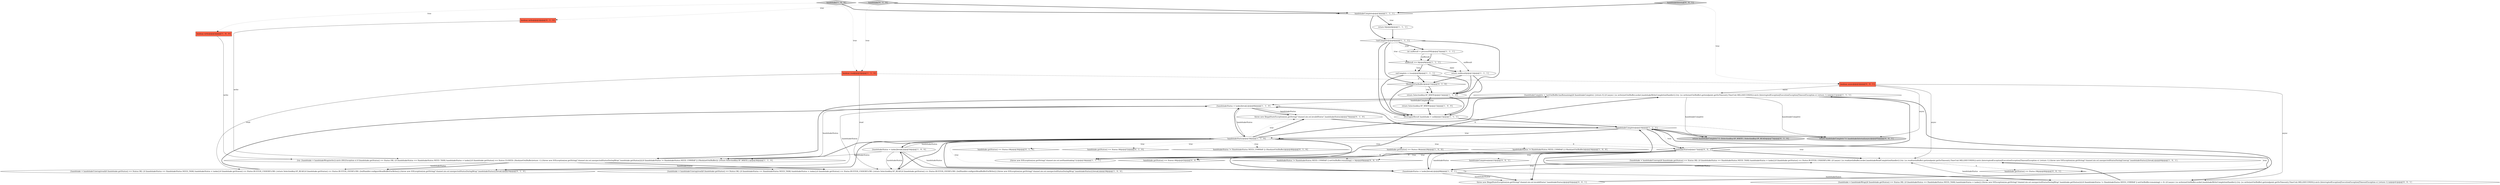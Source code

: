 digraph {
30 [style = filled, label = "return handshakeComplete? 0: (SelectionKey.OP_WRITE | SelectionKey.OP_READ)@@@73@@@['0', '1', '0']", fillcolor = lightgray, shape = ellipse image = "AAA0AAABBB2BBB"];
14 [style = filled, label = "SSLEngineResult handshake = null@@@15@@@['1', '1', '1']", fillcolor = white, shape = ellipse image = "AAA0AAABBB1BBB"];
25 [style = filled, label = "!flush(netOutBuffer)@@@15@@@['0', '1', '0']", fillcolor = white, shape = diamond image = "AAA0AAABBB2BBB"];
20 [style = filled, label = "{handshakeStatus = tasks()break}@@@66@@@['1', '1', '0']", fillcolor = white, shape = ellipse image = "AAA0AAABBB1BBB"];
12 [style = filled, label = "{handshake = handshakeUnwrap()if (handshake.getStatus() == Status.OK) {if (handshakeStatus == HandshakeStatus.NEED_TASK) handshakeStatus = tasks()}if (handshake.getStatus() == Status.BUFFER_UNDERFLOW) {if (async) {sc.read(netInBuffer,socket,handshakeReadCompletionHandler)}{try {sc.read(netInBuffer).get(endpoint.getSoTimeout(),TimeUnit.MILLISECONDS)}catch (InterruptedException|ExecutionException|TimeoutException e) }return 1}{throw new IOException(sm.getString(\"channel.nio.ssl.unexpectedStatusDuringUnwrap\",handshakeStatus))}break}@@@64@@@['1', '0', '1']", fillcolor = white, shape = ellipse image = "AAA0AAABBB1BBB"];
28 [style = filled, label = "handshake['0', '1', '0']", fillcolor = lightgray, shape = diamond image = "AAA0AAABBB2BBB"];
40 [style = filled, label = "boolean async@@@2@@@['0', '0', '1']", fillcolor = tomato, shape = box image = "AAA0AAABBB3BBB"];
19 [style = filled, label = "{handshakeStatus = tasks()break}@@@54@@@['1', '0', '0']", fillcolor = white, shape = ellipse image = "AAA0AAABBB1BBB"];
31 [style = filled, label = "throw new IllegalStateException(sm.getString(\"channel.nio.ssl.invalidStatus\",handshakeStatus))@@@70@@@['0', '1', '0']", fillcolor = white, shape = ellipse image = "AAA0AAABBB2BBB"];
34 [style = filled, label = "handshakeInternal['0', '0', '1']", fillcolor = lightgray, shape = diamond image = "AAA0AAABBB3BBB"];
37 [style = filled, label = "handshakeStatus != HandshakeStatus.NEED_UNWRAP || netOutBuffer.remaining() > 0@@@49@@@['0', '0', '1']", fillcolor = white, shape = diamond image = "AAA0AAABBB3BBB"];
6 [style = filled, label = "int sniResult = processSNI()@@@7@@@['1', '1', '1']", fillcolor = white, shape = ellipse image = "AAA0AAABBB1BBB"];
5 [style = filled, label = "{handshakeComplete = !netOutBuffer.hasRemaining()if (handshakeComplete) {return 0}{if (async) {sc.write(netOutBuffer,socket,handshakeWriteCompletionHandler)}{try {sc.write(netOutBuffer).get(endpoint.getSoTimeout(),TimeUnit.MILLISECONDS)}catch (InterruptedException|ExecutionException|TimeoutException e) }return 1}}@@@21@@@['1', '1', '1']", fillcolor = white, shape = ellipse image = "AAA0AAABBB1BBB"];
24 [style = filled, label = "{handshakeStatus = tasks()break}@@@88@@@['1', '0', '1']", fillcolor = white, shape = ellipse image = "AAA0AAABBB1BBB"];
2 [style = filled, label = "{try {handshake = handshakeWrap(write)}catch (SSLException e) if (handshake.getStatus() == Status.OK) {if (handshakeStatus == HandshakeStatus.NEED_TASK) handshakeStatus = tasks()}if (handshake.getStatus() == Status.CLOSED) {flush(netOutBuffer)return -1}{throw new IOException(sm.getString(\"channel.nio.ssl.unexpectedStatusDuringWrap\",handshake.getStatus()))}if (handshakeStatus != HandshakeStatus.NEED_UNWRAP || (!flush(netOutBuffer))) {return SelectionKey.OP_WRITE}}@@@26@@@['1', '1', '0']", fillcolor = white, shape = ellipse image = "AAA0AAABBB1BBB"];
27 [style = filled, label = "{handshake = handshakeUnwrap(read)if (handshake.getStatus() == Status.OK) {if (handshakeStatus == HandshakeStatus.NEED_TASK) handshakeStatus = tasks()}if (handshake.getStatus() == Status.BUFFER_UNDERFLOW) {return SelectionKey.OP_READ}if (handshake.getStatus() == Status.BUFFER_OVERFLOW) {bufHandler.configureReadBufferForWrite()}{throw new IOException(sm.getString(\"channel.nio.ssl.unexpectedStatusDuringWrap\",handshakeStatus))}break}@@@50@@@['0', '1', '0']", fillcolor = white, shape = ellipse image = "AAA0AAABBB2BBB"];
29 [style = filled, label = "boolean write@@@2@@@['0', '1', '0']", fillcolor = tomato, shape = box image = "AAA0AAABBB2BBB"];
22 [style = filled, label = "return 0@@@4@@@['1', '1', '1']", fillcolor = white, shape = ellipse image = "AAA0AAABBB1BBB"];
9 [style = filled, label = "handshakeStatus != HandshakeStatus.NEED_UNWRAP || (!flush(netOutBuffer))@@@34@@@['1', '0', '0']", fillcolor = white, shape = diamond image = "AAA0AAABBB1BBB"];
42 [style = filled, label = "handshakeComplete@@@23@@@['0', '0', '1']", fillcolor = white, shape = diamond image = "AAA0AAABBB3BBB"];
39 [style = filled, label = "handshakeStatus@@@17@@@['0', '0', '1']", fillcolor = white, shape = diamond image = "AAA0AAABBB3BBB"];
35 [style = filled, label = "{handshake = handshakeWrap()if (handshake.getStatus() == Status.OK) {if (handshakeStatus == HandshakeStatus.NEED_TASK) handshakeStatus = tasks()}{throw new IOException(sm.getString(\"channel.nio.ssl.unexpectedStatusDuringWrap\",handshake.getStatus()))}if (handshakeStatus != HandshakeStatus.NEED_UNWRAP || netOutBuffer.remaining() > 0) {if (async) {sc.write(netOutBuffer,socket,handshakeWriteCompletionHandler)}{try {sc.write(netOutBuffer).get(endpoint.getSoTimeout(),TimeUnit.MILLISECONDS)}catch (InterruptedException|ExecutionException|TimeoutException e) }return 1}}@@@41@@@['0', '0', '1']", fillcolor = white, shape = ellipse image = "AAA0AAABBB3BBB"];
4 [style = filled, label = "handshakeStatus@@@18@@@['1', '1', '0']", fillcolor = white, shape = diamond image = "AAA0AAABBB1BBB"];
26 [style = filled, label = "handshake.getStatus() == Status.OK@@@36@@@['0', '1', '0']", fillcolor = white, shape = diamond image = "AAA1AAABBB2BBB"];
23 [style = filled, label = "handshake.getStatus() == Status.OK@@@28@@@['1', '0', '0']", fillcolor = white, shape = diamond image = "AAA0AAABBB1BBB"];
8 [style = filled, label = "boolean write@@@2@@@['1', '0', '0']", fillcolor = tomato, shape = box image = "AAA0AAABBB1BBB"];
13 [style = filled, label = "!sniComplete@@@6@@@['1', '1', '1']", fillcolor = white, shape = diamond image = "AAA0AAABBB1BBB"];
36 [style = filled, label = "return handshakeComplete? 0: handshakeInternal(async)@@@95@@@['0', '0', '1']", fillcolor = lightgray, shape = ellipse image = "AAA0AAABBB3BBB"];
17 [style = filled, label = "handshakeComplete@@@3@@@['1', '1', '1']", fillcolor = white, shape = diamond image = "AAA0AAABBB1BBB"];
41 [style = filled, label = "handshake.getStatus() == Status.OK@@@43@@@['0', '0', '1']", fillcolor = white, shape = diamond image = "AAA0AAABBB3BBB"];
3 [style = filled, label = "sniResult == 0@@@8@@@['1', '1', '1']", fillcolor = white, shape = diamond image = "AAA0AAABBB1BBB"];
10 [style = filled, label = "return SelectionKey.OP_WRITE@@@15@@@['1', '1', '0']", fillcolor = white, shape = ellipse image = "AAA0AAABBB1BBB"];
21 [style = filled, label = "handshake['1', '0', '0']", fillcolor = lightgray, shape = diamond image = "AAA0AAABBB1BBB"];
43 [style = filled, label = "throw new IllegalStateException(sm.getString(\"channel.nio.ssl.invalidStatus\",handshakeStatus))@@@92@@@['0', '0', '1']", fillcolor = white, shape = ellipse image = "AAA0AAABBB3BBB"];
38 [style = filled, label = "handshake.getStatus() == Status.OK@@@66@@@['0', '0', '1']", fillcolor = white, shape = diamond image = "AAA0AAABBB3BBB"];
32 [style = filled, label = "handshake.getStatus() == Status.OK@@@52@@@['0', '1', '0']", fillcolor = white, shape = diamond image = "AAA0AAABBB2BBB"];
33 [style = filled, label = "handshakeStatus != HandshakeStatus.NEED_UNWRAP || (!flush(netOutBuffer))@@@46@@@['0', '1', '0']", fillcolor = white, shape = diamond image = "AAA0AAABBB2BBB"];
1 [style = filled, label = "{handshake = handshakeUnwrap(read)if (handshake.getStatus() == Status.OK) {if (handshakeStatus == HandshakeStatus.NEED_TASK) handshakeStatus = tasks()}if (handshake.getStatus() == Status.BUFFER_UNDERFLOW) {return SelectionKey.OP_READ}if (handshake.getStatus() == Status.BUFFER_OVERFLOW) {bufHandler.configureReadBufferForWrite()}{throw new IOException(sm.getString(\"channel.nio.ssl.unexpectedStatusDuringWrap\",handshakeStatus))}break}@@@38@@@['1', '0', '0']", fillcolor = white, shape = ellipse image = "AAA0AAABBB1BBB"];
11 [style = filled, label = "!handshakeComplete@@@16@@@['1', '1', '1']", fillcolor = white, shape = diamond image = "AAA0AAABBB1BBB"];
18 [style = filled, label = "{throw new IOException(sm.getString(\"channel.nio.ssl.notHandshaking\"))}@@@18@@@['1', '1', '1']", fillcolor = white, shape = ellipse image = "AAA0AAABBB1BBB"];
15 [style = filled, label = "boolean read@@@2@@@['1', '1', '0']", fillcolor = tomato, shape = box image = "AAA0AAABBB1BBB"];
0 [style = filled, label = "return sniResult@@@12@@@['1', '1', '1']", fillcolor = white, shape = ellipse image = "AAA0AAABBB1BBB"];
16 [style = filled, label = "sniComplete = true@@@9@@@['1', '1', '1']", fillcolor = white, shape = ellipse image = "AAA0AAABBB1BBB"];
7 [style = filled, label = "return SelectionKey.OP_WRITE@@@15@@@['1', '0', '0']", fillcolor = white, shape = ellipse image = "AAA0AAABBB1BBB"];
5->36 [style = solid, label="handshakeComplete"];
11->4 [style = bold, label=""];
43->11 [style = bold, label=""];
8->2 [style = solid, label="write"];
35->12 [style = solid, label="handshakeStatus"];
34->40 [style = dotted, label="true"];
39->38 [style = dotted, label="true"];
4->12 [style = dotted, label="true"];
25->10 [style = bold, label=""];
13->25 [style = bold, label=""];
39->5 [style = bold, label=""];
40->35 [style = solid, label="async"];
13->6 [style = bold, label=""];
4->26 [style = dotted, label="true"];
0->25 [style = bold, label=""];
10->7 [style = dotted, label="true"];
14->11 [style = bold, label=""];
39->18 [style = bold, label=""];
12->24 [style = bold, label=""];
20->31 [style = solid, label="handshakeStatus"];
4->2 [style = bold, label=""];
4->24 [style = bold, label=""];
4->19 [style = bold, label=""];
39->24 [style = bold, label=""];
17->13 [style = bold, label=""];
15->27 [style = solid, label="read"];
2->1 [style = bold, label=""];
39->43 [style = dotted, label="true"];
11->36 [style = bold, label=""];
11->4 [style = dotted, label="true"];
4->9 [style = dotted, label="true"];
17->22 [style = bold, label=""];
5->20 [style = solid, label="handshakeComplete"];
13->10 [style = bold, label=""];
3->16 [style = dotted, label="true"];
22->13 [style = bold, label=""];
11->20 [style = bold, label=""];
20->4 [style = solid, label="handshakeStatus"];
16->25 [style = bold, label=""];
20->31 [style = bold, label=""];
39->35 [style = bold, label=""];
25->14 [style = bold, label=""];
24->11 [style = bold, label=""];
5->30 [style = solid, label="handshakeComplete"];
25->10 [style = dotted, label="true"];
27->20 [style = bold, label=""];
34->17 [style = bold, label=""];
21->15 [style = dotted, label="true"];
4->1 [style = bold, label=""];
7->14 [style = bold, label=""];
2->27 [style = solid, label="handshakeStatus"];
11->30 [style = bold, label=""];
10->7 [style = bold, label=""];
15->40 [style = dashed, label="0"];
13->3 [style = dotted, label="true"];
19->2 [style = solid, label="handshakeStatus"];
2->27 [style = bold, label=""];
11->39 [style = dotted, label="true"];
4->31 [style = bold, label=""];
20->36 [style = dashed, label="0"];
17->22 [style = dotted, label="true"];
0->14 [style = bold, label=""];
4->32 [style = dotted, label="true"];
28->29 [style = dotted, label="true"];
6->0 [style = solid, label="sniResult"];
10->14 [style = bold, label=""];
28->17 [style = bold, label=""];
13->6 [style = dotted, label="true"];
31->11 [style = bold, label=""];
20->2 [style = solid, label="handshakeStatus"];
4->39 [style = dashed, label="0"];
9->37 [style = dashed, label="0"];
12->38 [style = dashed, label="0"];
39->42 [style = dotted, label="true"];
4->27 [style = bold, label=""];
39->43 [style = bold, label=""];
4->24 [style = dotted, label="true"];
19->24 [style = bold, label=""];
5->35 [style = bold, label=""];
19->4 [style = solid, label="handshakeStatus"];
16->10 [style = bold, label=""];
23->41 [style = dashed, label="0"];
19->24 [style = solid, label="handshakeStatus"];
6->3 [style = bold, label=""];
24->43 [style = solid, label="handshakeStatus"];
21->8 [style = dotted, label="true"];
4->23 [style = dotted, label="true"];
3->16 [style = bold, label=""];
2->1 [style = solid, label="handshakeStatus"];
4->18 [style = bold, label=""];
5->2 [style = bold, label=""];
4->33 [style = dotted, label="true"];
20->27 [style = solid, label="handshakeStatus"];
39->41 [style = dotted, label="true"];
24->35 [style = solid, label="handshakeStatus"];
24->39 [style = solid, label="handshakeStatus"];
40->5 [style = solid, label="async"];
15->1 [style = solid, label="read"];
3->0 [style = dotted, label="false"];
11->39 [style = bold, label=""];
4->5 [style = bold, label=""];
18->5 [style = bold, label=""];
21->17 [style = bold, label=""];
40->36 [style = solid, label="async"];
4->31 [style = dotted, label="true"];
4->20 [style = bold, label=""];
19->1 [style = solid, label="handshakeStatus"];
0->10 [style = bold, label=""];
39->12 [style = bold, label=""];
3->0 [style = bold, label=""];
16->14 [style = bold, label=""];
1->19 [style = bold, label=""];
39->37 [style = dotted, label="true"];
24->43 [style = bold, label=""];
29->2 [style = solid, label="write"];
40->12 [style = solid, label="async"];
28->15 [style = dotted, label="true"];
35->12 [style = bold, label=""];
13->14 [style = bold, label=""];
24->12 [style = solid, label="handshakeStatus"];
6->3 [style = solid, label="sniResult"];
}
